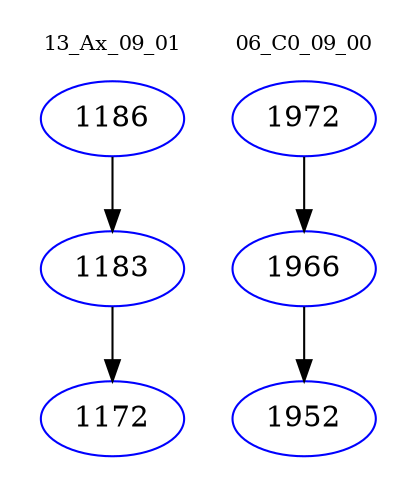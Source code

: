 digraph{
subgraph cluster_0 {
color = white
label = "13_Ax_09_01";
fontsize=10;
T0_1186 [label="1186", color="blue"]
T0_1186 -> T0_1183 [color="black"]
T0_1183 [label="1183", color="blue"]
T0_1183 -> T0_1172 [color="black"]
T0_1172 [label="1172", color="blue"]
}
subgraph cluster_1 {
color = white
label = "06_C0_09_00";
fontsize=10;
T1_1972 [label="1972", color="blue"]
T1_1972 -> T1_1966 [color="black"]
T1_1966 [label="1966", color="blue"]
T1_1966 -> T1_1952 [color="black"]
T1_1952 [label="1952", color="blue"]
}
}
